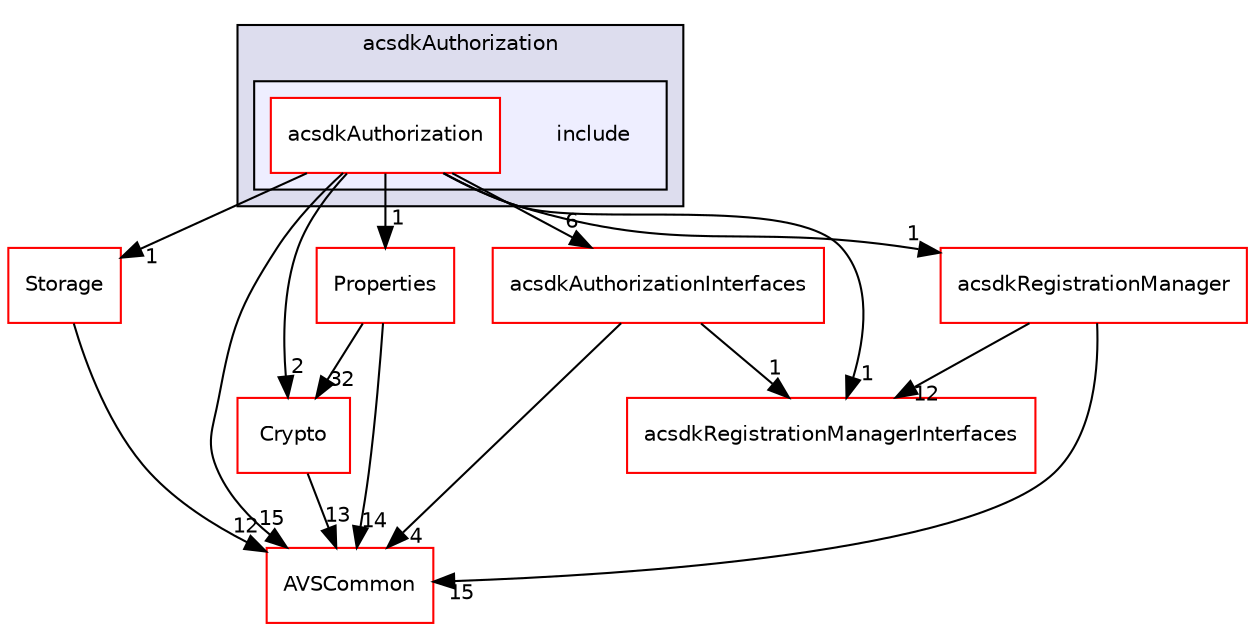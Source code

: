 digraph "/workplace/avs-device-sdk/core/Authorization/acsdkAuthorization/include" {
  compound=true
  node [ fontsize="10", fontname="Helvetica"];
  edge [ labelfontsize="10", labelfontname="Helvetica"];
  subgraph clusterdir_a657ea8218925521064f3f31430b0c8a {
    graph [ bgcolor="#ddddee", pencolor="black", label="acsdkAuthorization" fontname="Helvetica", fontsize="10", URL="dir_a657ea8218925521064f3f31430b0c8a.html"]
  subgraph clusterdir_d6fb074bf6e6d2b2c934ba7c4ac2d610 {
    graph [ bgcolor="#eeeeff", pencolor="black", label="" URL="dir_d6fb074bf6e6d2b2c934ba7c4ac2d610.html"];
    dir_d6fb074bf6e6d2b2c934ba7c4ac2d610 [shape=plaintext label="include"];
    dir_871983f4e7ae216661189a2f68dbddfd [shape=box label="acsdkAuthorization" color="red" fillcolor="white" style="filled" URL="dir_871983f4e7ae216661189a2f68dbddfd.html"];
  }
  }
  dir_0e266d38695ca9476ecc895db9e29676 [shape=box label="acsdkRegistrationManager" fillcolor="white" style="filled" color="red" URL="dir_0e266d38695ca9476ecc895db9e29676.html"];
  dir_d29c5f5a2915d6c5388c9daae4f109c7 [shape=box label="Storage" fillcolor="white" style="filled" color="red" URL="dir_d29c5f5a2915d6c5388c9daae4f109c7.html"];
  dir_b73263857559cb03637ee9bf8846a03f [shape=box label="Crypto" fillcolor="white" style="filled" color="red" URL="dir_b73263857559cb03637ee9bf8846a03f.html"];
  dir_13e65effb2bde530b17b3d5eefcd0266 [shape=box label="AVSCommon" fillcolor="white" style="filled" color="red" URL="dir_13e65effb2bde530b17b3d5eefcd0266.html"];
  dir_72f2367c10fd2c46da13e851c6b1e25f [shape=box label="Properties" fillcolor="white" style="filled" color="red" URL="dir_72f2367c10fd2c46da13e851c6b1e25f.html"];
  dir_ebd8ea06bd6775daf5a25f413a4a4aa2 [shape=box label="acsdkRegistrationManagerInterfaces" fillcolor="white" style="filled" color="red" URL="dir_ebd8ea06bd6775daf5a25f413a4a4aa2.html"];
  dir_32ae0c4bcc468b279bfc4fd15a7e63dc [shape=box label="acsdkAuthorizationInterfaces" fillcolor="white" style="filled" color="red" URL="dir_32ae0c4bcc468b279bfc4fd15a7e63dc.html"];
  dir_0e266d38695ca9476ecc895db9e29676->dir_13e65effb2bde530b17b3d5eefcd0266 [headlabel="15", labeldistance=1.5 headhref="dir_000553_000017.html"];
  dir_0e266d38695ca9476ecc895db9e29676->dir_ebd8ea06bd6775daf5a25f413a4a4aa2 [headlabel="12", labeldistance=1.5 headhref="dir_000553_000560.html"];
  dir_871983f4e7ae216661189a2f68dbddfd->dir_0e266d38695ca9476ecc895db9e29676 [headlabel="1", labeldistance=1.5 headhref="dir_000577_000553.html"];
  dir_871983f4e7ae216661189a2f68dbddfd->dir_d29c5f5a2915d6c5388c9daae4f109c7 [headlabel="1", labeldistance=1.5 headhref="dir_000577_000793.html"];
  dir_871983f4e7ae216661189a2f68dbddfd->dir_b73263857559cb03637ee9bf8846a03f [headlabel="2", labeldistance=1.5 headhref="dir_000577_000582.html"];
  dir_871983f4e7ae216661189a2f68dbddfd->dir_13e65effb2bde530b17b3d5eefcd0266 [headlabel="15", labeldistance=1.5 headhref="dir_000577_000017.html"];
  dir_871983f4e7ae216661189a2f68dbddfd->dir_72f2367c10fd2c46da13e851c6b1e25f [headlabel="1", labeldistance=1.5 headhref="dir_000577_000591.html"];
  dir_871983f4e7ae216661189a2f68dbddfd->dir_ebd8ea06bd6775daf5a25f413a4a4aa2 [headlabel="1", labeldistance=1.5 headhref="dir_000577_000560.html"];
  dir_871983f4e7ae216661189a2f68dbddfd->dir_32ae0c4bcc468b279bfc4fd15a7e63dc [headlabel="6", labeldistance=1.5 headhref="dir_000577_000604.html"];
  dir_d29c5f5a2915d6c5388c9daae4f109c7->dir_13e65effb2bde530b17b3d5eefcd0266 [headlabel="12", labeldistance=1.5 headhref="dir_000793_000017.html"];
  dir_b73263857559cb03637ee9bf8846a03f->dir_13e65effb2bde530b17b3d5eefcd0266 [headlabel="13", labeldistance=1.5 headhref="dir_000582_000017.html"];
  dir_72f2367c10fd2c46da13e851c6b1e25f->dir_b73263857559cb03637ee9bf8846a03f [headlabel="32", labeldistance=1.5 headhref="dir_000591_000582.html"];
  dir_72f2367c10fd2c46da13e851c6b1e25f->dir_13e65effb2bde530b17b3d5eefcd0266 [headlabel="14", labeldistance=1.5 headhref="dir_000591_000017.html"];
  dir_32ae0c4bcc468b279bfc4fd15a7e63dc->dir_13e65effb2bde530b17b3d5eefcd0266 [headlabel="4", labeldistance=1.5 headhref="dir_000604_000017.html"];
  dir_32ae0c4bcc468b279bfc4fd15a7e63dc->dir_ebd8ea06bd6775daf5a25f413a4a4aa2 [headlabel="1", labeldistance=1.5 headhref="dir_000604_000560.html"];
}
